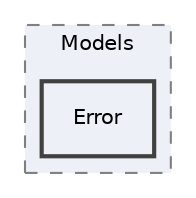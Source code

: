 digraph "Tests/Editor/UAS-UnitTests-Editor/UnitTests/Models/Error"
{
 // LATEX_PDF_SIZE
  edge [fontname="Helvetica",fontsize="10",labelfontname="Helvetica",labelfontsize="10"];
  node [fontname="Helvetica",fontsize="10",shape=record];
  compound=true
  subgraph clusterdir_014a7f63130a1189ec5be3e5da7d03d6 {
    graph [ bgcolor="#edf0f7", pencolor="grey50", style="filled,dashed,", label="Models", fontname="Helvetica", fontsize="10", URL="dir_014a7f63130a1189ec5be3e5da7d03d6.html"]
  dir_5963092101c334e11a7dc414a2401063 [shape=box, label="Error", style="filled,bold,", fillcolor="#edf0f7", color="grey25", URL="dir_5963092101c334e11a7dc414a2401063.html"];
  }
}
